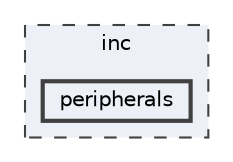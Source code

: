 digraph "peripherals"
{
 // LATEX_PDF_SIZE
  bgcolor="transparent";
  edge [fontname=Helvetica,fontsize=10,labelfontname=Helvetica,labelfontsize=10];
  node [fontname=Helvetica,fontsize=10,shape=box,height=0.2,width=0.4];
  compound=true
  subgraph clusterdir_bfccd401955b95cf8c75461437045ac0 {
    graph [ bgcolor="#edf0f7", pencolor="grey25", label="inc", fontname=Helvetica,fontsize=10 style="filled,dashed", URL="dir_bfccd401955b95cf8c75461437045ac0.html",tooltip=""]
  dir_db55e7f52dea74dd8d63a0db8842dbf5 [label="peripherals", fillcolor="#edf0f7", color="grey25", style="filled,bold", URL="dir_db55e7f52dea74dd8d63a0db8842dbf5.html",tooltip=""];
  }
}
